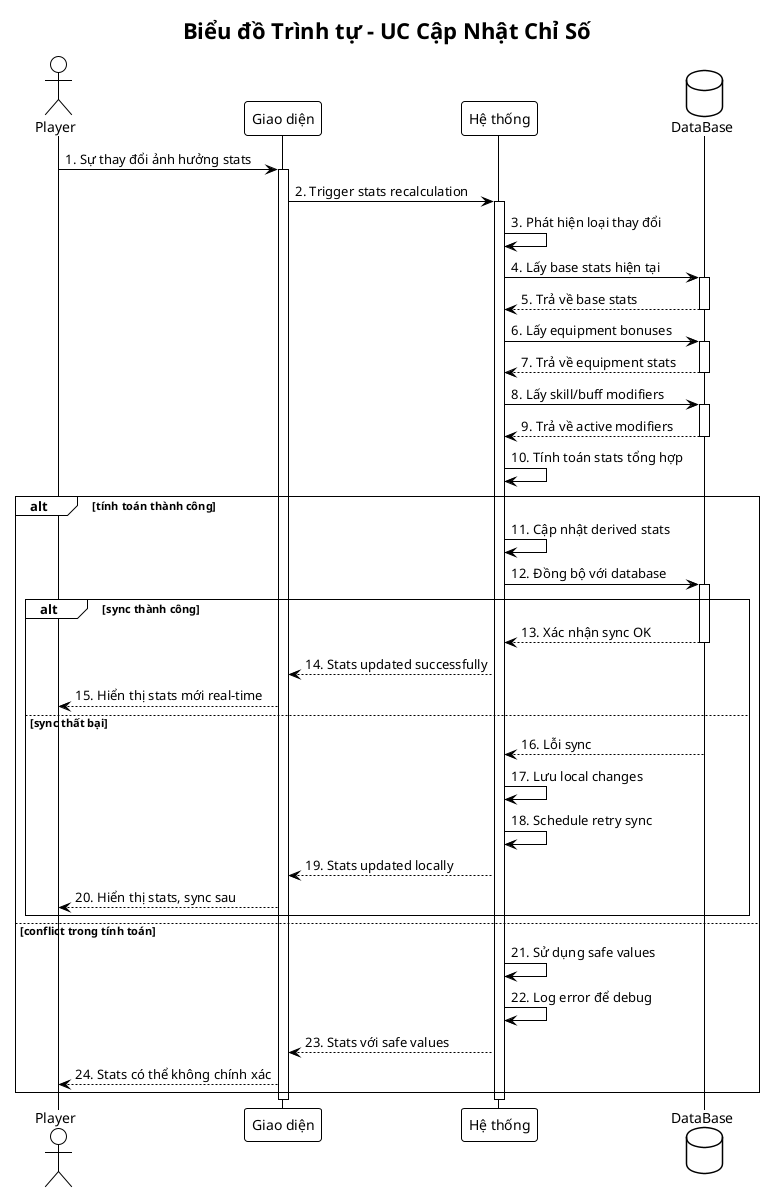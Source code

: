 @startuml Sequence_UC6_Cap_Nhat_Chi_So
!theme plain

title Biểu đồ Trình tự - UC Cập Nhật Chỉ Số

actor Player
participant "Giao diện" as UI
participant "Hệ thống" as System
database "DataBase" as DB

Player -> UI: 1. Sự thay đổi ảnh hưởng stats
activate UI
UI -> System: 2. Trigger stats recalculation
activate System

System -> System: 3. Phát hiện loại thay đổi

System -> DB: 4. Lấy base stats hiện tại
activate DB
DB --> System: 5. Trả về base stats
deactivate DB

System -> DB: 6. Lấy equipment bonuses
activate DB
DB --> System: 7. Trả về equipment stats
deactivate DB

System -> DB: 8. Lấy skill/buff modifiers
activate DB
DB --> System: 9. Trả về active modifiers
deactivate DB

System -> System: 10. Tính toán stats tổng hợp

alt tính toán thành công
    System -> System: 11. Cập nhật derived stats
    
    System -> DB: 12. Đồng bộ với database
    activate DB
    
    alt sync thành công
        DB --> System: 13. Xác nhận sync OK
        deactivate DB
        
        System --> UI: 14. Stats updated successfully
        UI --> Player: 15. Hiển thị stats mới real-time
        
    else sync thất bại
        DB --> System: 16. Lỗi sync
        deactivate DB
        
        System -> System: 17. Lưu local changes
        System -> System: 18. Schedule retry sync
        
        System --> UI: 19. Stats updated locally
        UI --> Player: 20. Hiển thị stats, sync sau
    end
    
else conflict trong tính toán
    System -> System: 21. Sử dụng safe values
    System -> System: 22. Log error để debug
    
    System --> UI: 23. Stats với safe values
    UI --> Player: 24. Stats có thể không chính xác
end

deactivate System
deactivate UI

@enduml


